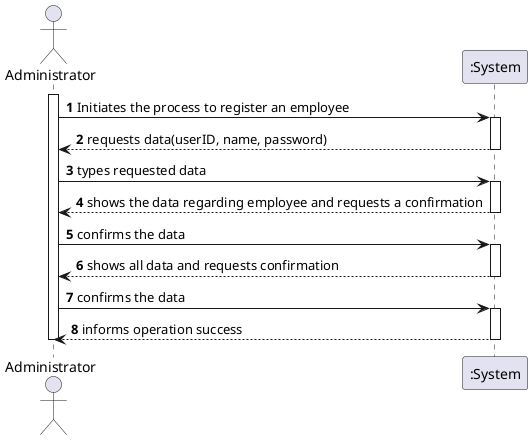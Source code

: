 @startuml
autonumber
actor "Administrator" as ADM

activate ADM
ADM -> ":System" : Initiates the process to register an employee
activate ":System"
":System" --> ADM : requests data(userID, name, password)
deactivate ":System"

ADM -> ":System" : types requested data
activate ":System"
":System" --> ADM : shows the data regarding employee and requests a confirmation
deactivate ":System"

ADM -> ":System" : confirms the data
activate ":System"
":System" --> ADM : shows all data and requests confirmation
deactivate ":System"

ADM -> ":System" : confirms the data
activate ":System"
":System" --> ADM : informs operation success
deactivate ":System"

deactivate ADM

@enduml